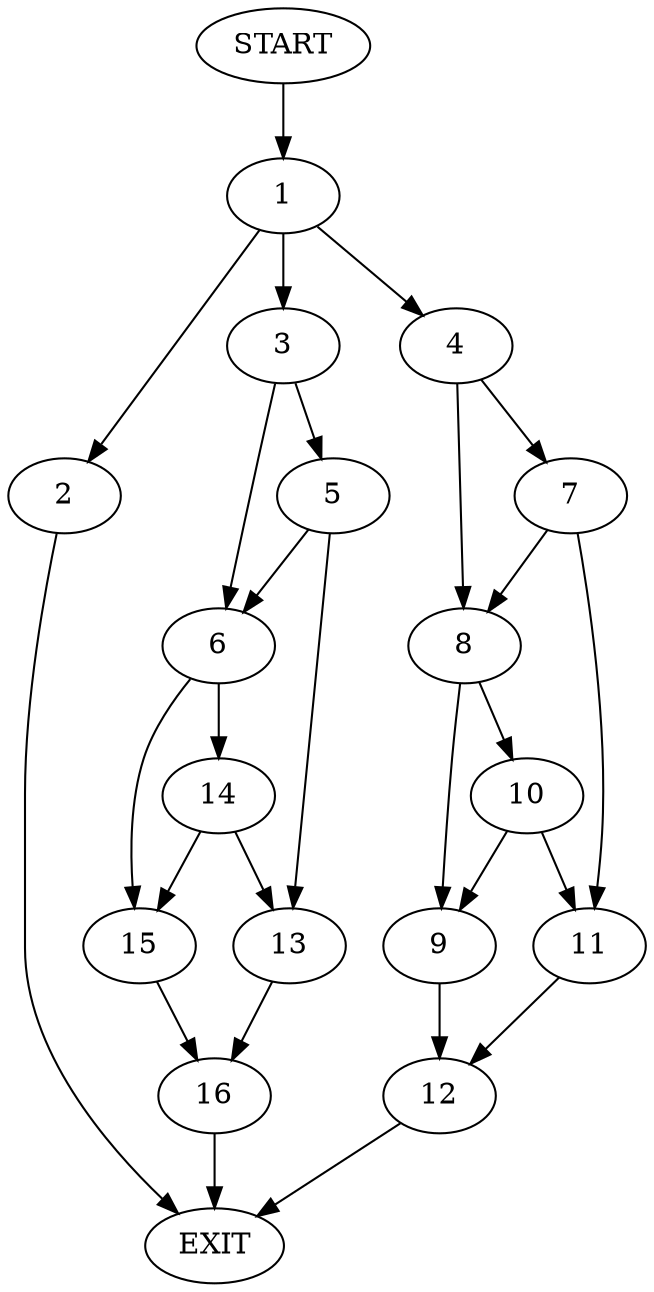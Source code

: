 digraph {
0 [label="START"]
17 [label="EXIT"]
0 -> 1
1 -> 2
1 -> 3
1 -> 4
3 -> 5
3 -> 6
2 -> 17
4 -> 7
4 -> 8
8 -> 9
8 -> 10
7 -> 8
7 -> 11
11 -> 12
9 -> 12
10 -> 9
10 -> 11
12 -> 17
5 -> 6
5 -> 13
6 -> 14
6 -> 15
13 -> 16
15 -> 16
14 -> 15
14 -> 13
16 -> 17
}

